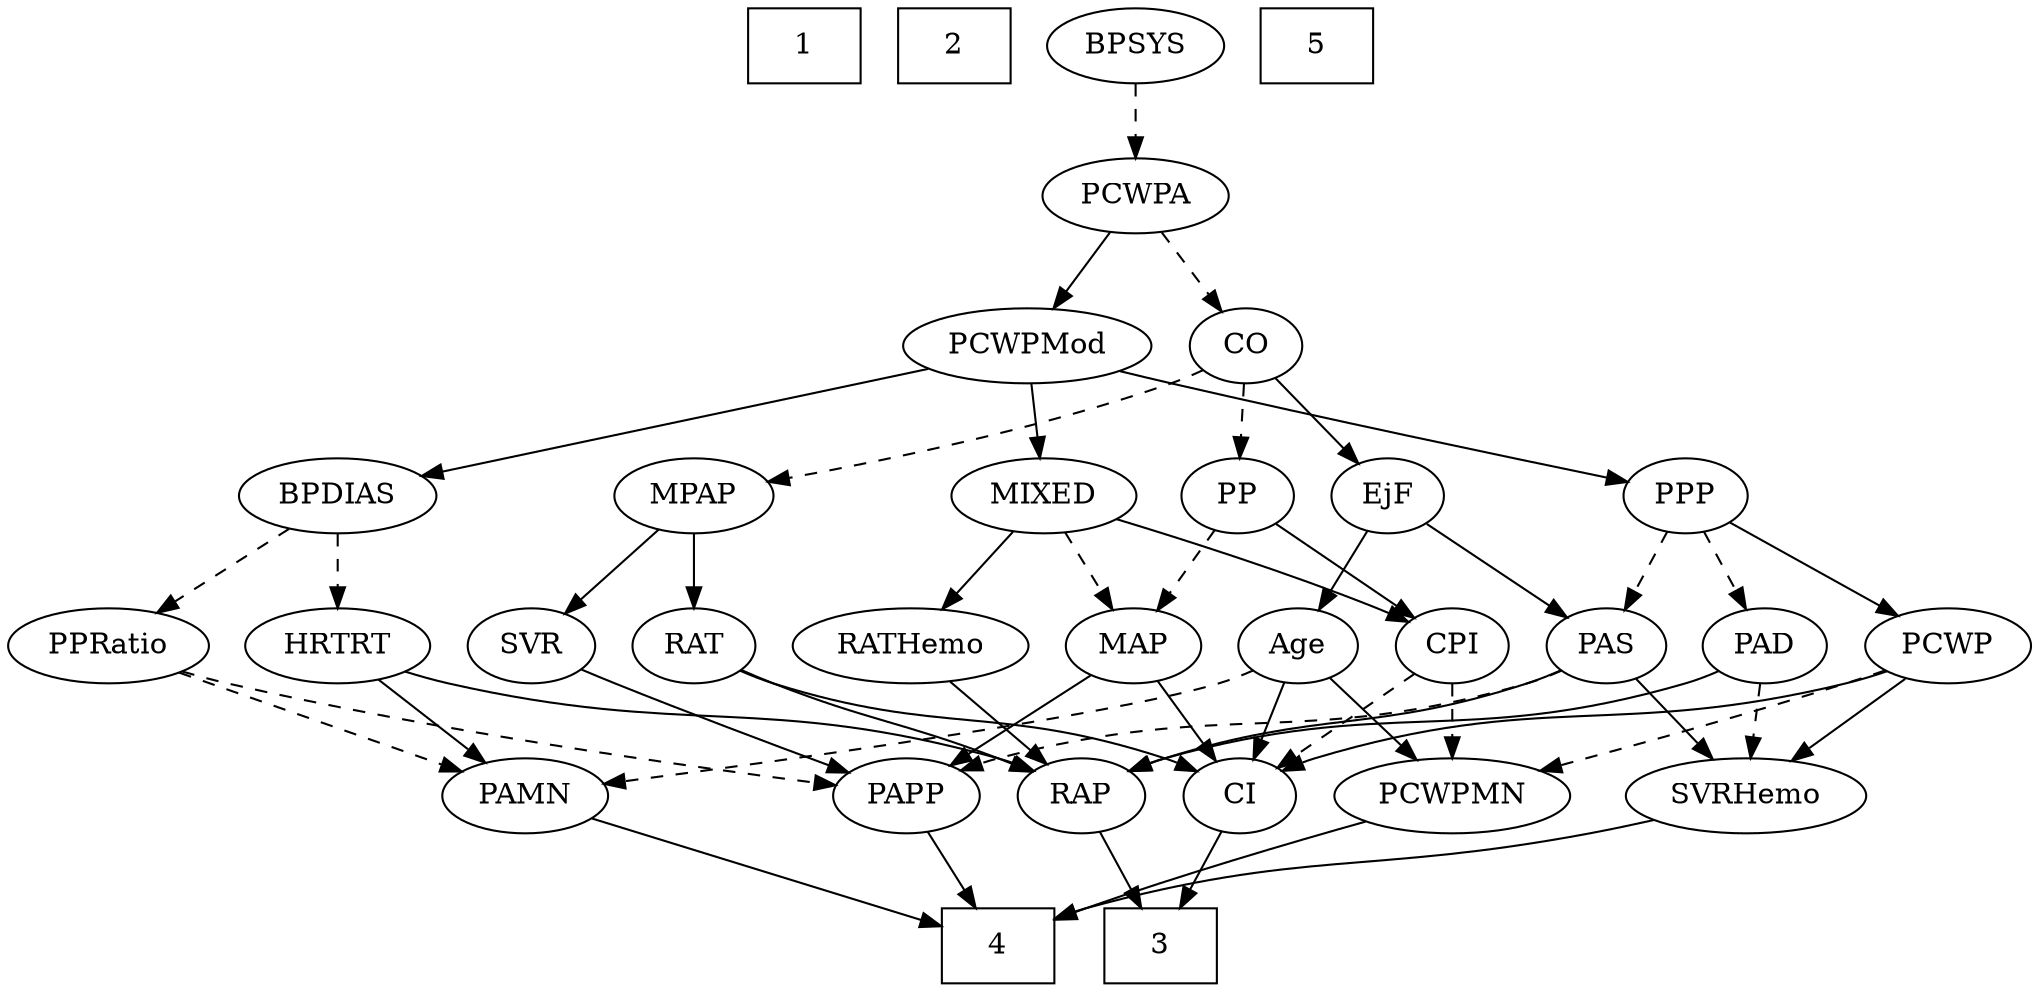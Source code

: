 strict digraph {
	graph [bb="0,0,899.74,468"];
	node [label="\N"];
	1	[height=0.5,
		pos="327.65,450",
		shape=box,
		width=0.75];
	2	[height=0.5,
		pos="399.65,450",
		shape=box,
		width=0.75];
	3	[height=0.5,
		pos="504.65,18",
		shape=box,
		width=0.75];
	4	[height=0.5,
		pos="429.65,18",
		shape=box,
		width=0.75];
	5	[height=0.5,
		pos="565.65,450",
		shape=box,
		width=0.75];
	Age	[height=0.5,
		pos="564.65,162",
		width=0.75];
	PAMN	[height=0.5,
		pos="220.65,90",
		width=1.011];
	Age -> PAMN	[pos="e,255.38,95.769 544.09,150.13 539.14,147.84 533.79,145.62 528.65,144 480.38,128.76 338.87,107.58 265.67,97.218",
		style=dashed];
	PCWPMN	[height=0.5,
		pos="636.65,90",
		width=1.3902];
	Age -> PCWPMN	[pos="e,620.08,107.1 579.22,146.83 588.83,137.49 601.65,125.02 612.74,114.24",
		style=solid];
	CI	[height=0.5,
		pos="541.65,90",
		width=0.75];
	Age -> CI	[pos="e,547.16,107.79 559.08,144.05 556.45,136.06 553.26,126.33 550.32,117.4",
		style=solid];
	EjF	[height=0.5,
		pos="600.65,234",
		width=0.75];
	EjF -> Age	[pos="e,572.95,179.15 592.3,216.76 587.93,208.28 582.5,197.71 577.61,188.2",
		style=solid];
	PAS	[height=0.5,
		pos="708.65,162",
		width=0.75];
	EjF -> PAS	[pos="e,690.05,175.05 619.46,220.81 636.65,209.67 662.26,193.06 681.64,180.5",
		style=solid];
	RAP	[height=0.5,
		pos="468.65,90",
		width=0.77632];
	RAP -> 3	[pos="e,495.84,36.124 477,72.765 481.19,64.611 486.37,54.529 491.12,45.307",
		style=solid];
	MIXED	[height=0.5,
		pos="440.65,234",
		width=1.1193];
	RATHemo	[height=0.5,
		pos="390.65,162",
		width=1.3721];
	MIXED -> RATHemo	[pos="e,402.76,179.96 428.8,216.41 422.78,207.99 415.35,197.58 408.65,188.2",
		style=solid];
	CPI	[height=0.5,
		pos="636.65,162",
		width=0.75];
	MIXED -> CPI	[pos="e,615.51,173.5 472.22,222.65 517.06,207.94 594.5,182.46 600.65,180 602.48,179.27 604.34,178.49 606.22,177.68",
		style=solid];
	MAP	[height=0.5,
		pos="488.65,162",
		width=0.84854];
	MIXED -> MAP	[pos="e,477.68,178.99 452.02,216.41 457.96,207.74 465.35,196.97 471.93,187.38",
		style=dashed];
	MPAP	[height=0.5,
		pos="295.65,234",
		width=0.97491];
	RAT	[height=0.5,
		pos="295.65,162",
		width=0.75827];
	MPAP -> RAT	[pos="e,295.65,180.1 295.65,215.7 295.65,207.98 295.65,198.71 295.65,190.11",
		style=solid];
	SVR	[height=0.5,
		pos="222.65,162",
		width=0.77632];
	MPAP -> SVR	[pos="e,237.96,177.68 279.81,217.81 269.72,208.14 256.5,195.46 245.31,184.73",
		style=solid];
	BPSYS	[height=0.5,
		pos="482.65,450",
		width=1.0471];
	PCWPA	[height=0.5,
		pos="482.65,378",
		width=1.1555];
	BPSYS -> PCWPA	[pos="e,482.65,396.1 482.65,431.7 482.65,423.98 482.65,414.71 482.65,406.11",
		style=dashed];
	PAD	[height=0.5,
		pos="782.65,162",
		width=0.79437];
	PAD -> RAP	[pos="e,489.77,101.94 760.93,150.07 755.7,147.78 750.06,145.59 744.65,144 641.56,113.79 608.58,138.73 505.65,108 503.5,107.36 501.32,106.62 \
499.14,105.81",
		style=solid];
	SVRHemo	[height=0.5,
		pos="768.65,90",
		width=1.3902];
	PAD -> SVRHemo	[pos="e,772.1,108.28 779.26,144.05 777.72,136.35 775.85,127.03 774.12,118.36",
		style=dashed];
	CO	[height=0.5,
		pos="531.65,306",
		width=0.75];
	CO -> EjF	[pos="e,586.37,249.49 545.94,290.5 555.57,280.73 568.42,267.69 579.26,256.7",
		style=solid];
	CO -> MPAP	[pos="e,327.72,241.6 510.6,294.28 505.76,292.03 500.58,289.8 495.65,288 442.3,268.52 378.56,252.89 337.62,243.78",
		style=dashed];
	PP	[height=0.5,
		pos="528.65,234",
		width=0.75];
	CO -> PP	[pos="e,529.38,252.1 530.9,287.7 530.57,279.98 530.18,270.71 529.81,262.11",
		style=dashed];
	PAS -> RAP	[pos="e,490.24,101.88 688.04,150.28 683.09,147.98 677.75,145.73 672.65,144 600.74,119.63 577.68,131.99 505.65,108 503.73,107.36 501.79,\
106.66 499.84,105.91",
		style=solid];
	PAS -> SVRHemo	[pos="e,754.39,107.63 721.67,145.81 729.28,136.93 739.07,125.5 747.74,115.39",
		style=solid];
	PAPP	[height=0.5,
		pos="390.65,90",
		width=0.88464];
	PAS -> PAPP	[pos="e,414.58,102.07 688.12,150.04 683.16,147.76 677.81,145.57 672.65,144 569.02,112.54 536,136.96 431.65,108 429.18,107.31 426.66,106.52 \
424.14,105.66",
		style=dashed];
	PAMN -> 4	[pos="e,402.62,28.053 250.15,79.119 287.67,66.551 352.47,44.848 393.09,31.243",
		style=solid];
	RATHemo -> RAP	[pos="e,452.87,105.16 408.35,145.12 419.23,135.35 433.3,122.72 445.12,112.11",
		style=solid];
	CPI -> PCWPMN	[pos="e,636.65,108.1 636.65,143.7 636.65,135.98 636.65,126.71 636.65,118.11",
		style=dashed];
	CPI -> CI	[pos="e,559.28,103.99 619.22,148.16 604.72,137.47 583.85,122.1 567.42,109.99",
		style=dashed];
	RAT -> RAP	[pos="e,446.86,101.37 317.04,150.81 322.12,148.49 327.55,146.09 332.65,144 375.95,126.21 388.34,125.79 431.65,108 433.51,107.23 435.42,\
106.43 437.34,105.6",
		style=solid];
	RAT -> CI	[pos="e,521.05,101.74 316.84,150.27 321.93,147.98 327.41,145.72 332.65,144 407.25,119.45 431.18,132.94 505.65,108 507.56,107.36 509.51,\
106.64 511.46,105.87",
		style=solid];
	SVR -> PAPP	[pos="e,364.9,101.01 244.48,150.76 249.45,148.49 254.71,146.13 259.65,144 291.8,130.12 328.83,115.24 355.3,104.79",
		style=solid];
	PCWPMod	[height=0.5,
		pos="434.65,306",
		width=1.4443];
	PCWPMod -> MIXED	[pos="e,439.18,252.1 436.13,287.7 436.79,279.98 437.59,270.71 438.32,262.11",
		style=solid];
	BPDIAS	[height=0.5,
		pos="136.65,234",
		width=1.1735];
	PCWPMod -> BPDIAS	[pos="e,172.97,243.53 392.9,295.19 337.59,282.2 240.35,259.36 182.88,245.86",
		style=solid];
	PPP	[height=0.5,
		pos="745.65,234",
		width=0.75];
	PCWPMod -> PPP	[pos="e,719.97,239.89 473.27,293.84 480.68,291.81 488.39,289.78 495.65,288 571.52,269.4 661.29,251.32 709.95,241.83",
		style=solid];
	PCWPA -> CO	[pos="e,520.79,322.51 494.26,360.41 500.41,351.62 508.08,340.66 514.87,330.96",
		style=dashed];
	PCWPA -> PCWPMod	[pos="e,446.27,323.96 471.27,360.41 465.56,352.08 458.51,341.8 452.12,332.49",
		style=solid];
	PCWPMN -> 4	[pos="e,456.77,31.259 599.64,77.825 557.92,65.139 492.78,45.037 468.65,36 467.8,35.683 466.94,35.357 466.08,35.024",
		style=solid];
	SVRHemo -> 4	[pos="e,457.02,31.961 728.6,79.13 717.92,76.648 706.37,74.097 695.65,72 595.39,52.403 566.7,64.639 468.65,36 467.93,35.79 467.21,35.571 \
466.48,35.342",
		style=solid];
	PPRatio	[height=0.5,
		pos="39.646,162",
		width=1.1013];
	BPDIAS -> PPRatio	[pos="e,59.855,177.58 116.08,218.15 102.09,208.06 83.411,194.58 68.018,183.47",
		style=dashed];
	HRTRT	[height=0.5,
		pos="136.65,162",
		width=1.1013];
	BPDIAS -> HRTRT	[pos="e,136.65,180.1 136.65,215.7 136.65,207.98 136.65,198.71 136.65,190.11",
		style=dashed];
	MAP -> CI	[pos="e,530.03,106.34 500.67,145.12 507.54,136.04 516.29,124.49 523.93,114.39",
		style=solid];
	MAP -> PAPP	[pos="e,409.82,104.69 469.75,147.5 455.07,137.02 434.5,122.32 418.01,110.55",
		style=solid];
	PP -> CPI	[pos="e,618.05,175.05 547.46,220.81 564.65,209.67 590.26,193.06 609.64,180.5",
		style=solid];
	PP -> MAP	[pos="e,498.15,179.63 519.37,216.76 514.59,208.4 508.66,198.02 503.28,188.61",
		style=dashed];
	PPP -> PAD	[pos="e,773.85,179.63 754.23,216.76 758.65,208.4 764.14,198.02 769.11,188.61",
		style=dashed];
	PPP -> PAS	[pos="e,717.18,179.15 737.06,216.76 732.58,208.28 727,197.71 721.97,188.2",
		style=dashed];
	PCWP	[height=0.5,
		pos="864.65,162",
		width=0.97491];
	PPP -> PCWP	[pos="e,842.54,176 765.3,221.44 783.9,210.5 812.11,193.9 833.73,181.19",
		style=solid];
	PPRatio -> PAMN	[pos="e,192.83,101.76 68.727,149.75 99.833,137.72 149.27,118.6 183.25,105.46",
		style=dashed];
	PPRatio -> PAPP	[pos="e,359.75,94.668 68.85,149.78 75,147.67 81.49,145.62 87.646,144 179.98,119.76 291.11,103.53 349.76,95.941",
		style=dashed];
	PCWP -> PCWPMN	[pos="e,676.08,101.28 837.79,150.19 832.16,148.05 826.23,145.88 820.65,144 775.57,128.83 723.42,114.07 686.17,103.99",
		style=dashed];
	PCWP -> SVRHemo	[pos="e,789.71,106.36 845.22,146.83 831.63,136.92 813.23,123.51 797.88,112.31",
		style=solid];
	PCWP -> CI	[pos="e,562.17,101.96 838.44,149.78 832.65,147.62 826.51,145.55 820.65,144 715.08,116.16 682.14,139.65 577.65,108 575.71,107.41 573.75,\
106.74 571.79,106.01",
		style=solid];
	CI -> 3	[pos="e,513.7,36.124 533.06,72.765 528.71,64.525 523.31,54.317 518.4,45.016",
		style=solid];
	PAPP -> 4	[pos="e,419.93,36.447 399.89,72.411 404.42,64.285 409.98,54.307 415.06,45.184",
		style=solid];
	HRTRT -> RAP	[pos="e,447.53,101.96 165.92,149.84 172.35,147.67 179.17,145.58 185.65,144 292.99,117.77 325.7,139.39 431.65,108 433.79,107.36 435.98,\
106.62 438.15,105.82",
		style=solid];
	HRTRT -> PAMN	[pos="e,202.74,105.92 154.87,145.81 166.62,136.02 182.07,123.15 195.04,112.34",
		style=solid];
}
